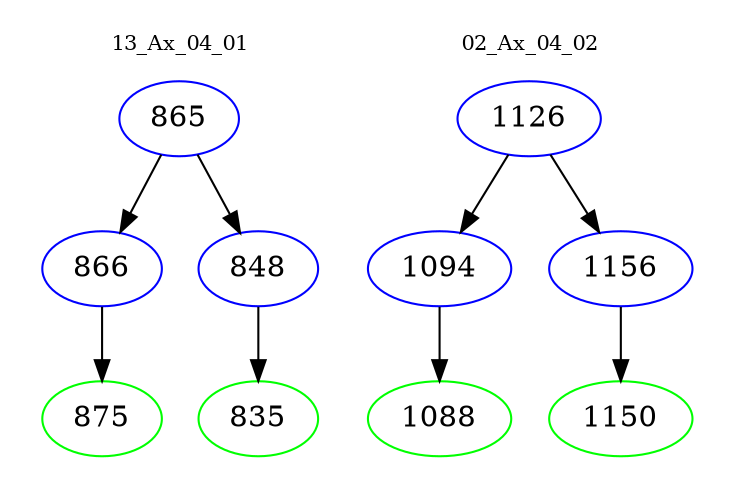 digraph{
subgraph cluster_0 {
color = white
label = "13_Ax_04_01";
fontsize=10;
T0_865 [label="865", color="blue"]
T0_865 -> T0_866 [color="black"]
T0_866 [label="866", color="blue"]
T0_866 -> T0_875 [color="black"]
T0_875 [label="875", color="green"]
T0_865 -> T0_848 [color="black"]
T0_848 [label="848", color="blue"]
T0_848 -> T0_835 [color="black"]
T0_835 [label="835", color="green"]
}
subgraph cluster_1 {
color = white
label = "02_Ax_04_02";
fontsize=10;
T1_1126 [label="1126", color="blue"]
T1_1126 -> T1_1094 [color="black"]
T1_1094 [label="1094", color="blue"]
T1_1094 -> T1_1088 [color="black"]
T1_1088 [label="1088", color="green"]
T1_1126 -> T1_1156 [color="black"]
T1_1156 [label="1156", color="blue"]
T1_1156 -> T1_1150 [color="black"]
T1_1150 [label="1150", color="green"]
}
}
